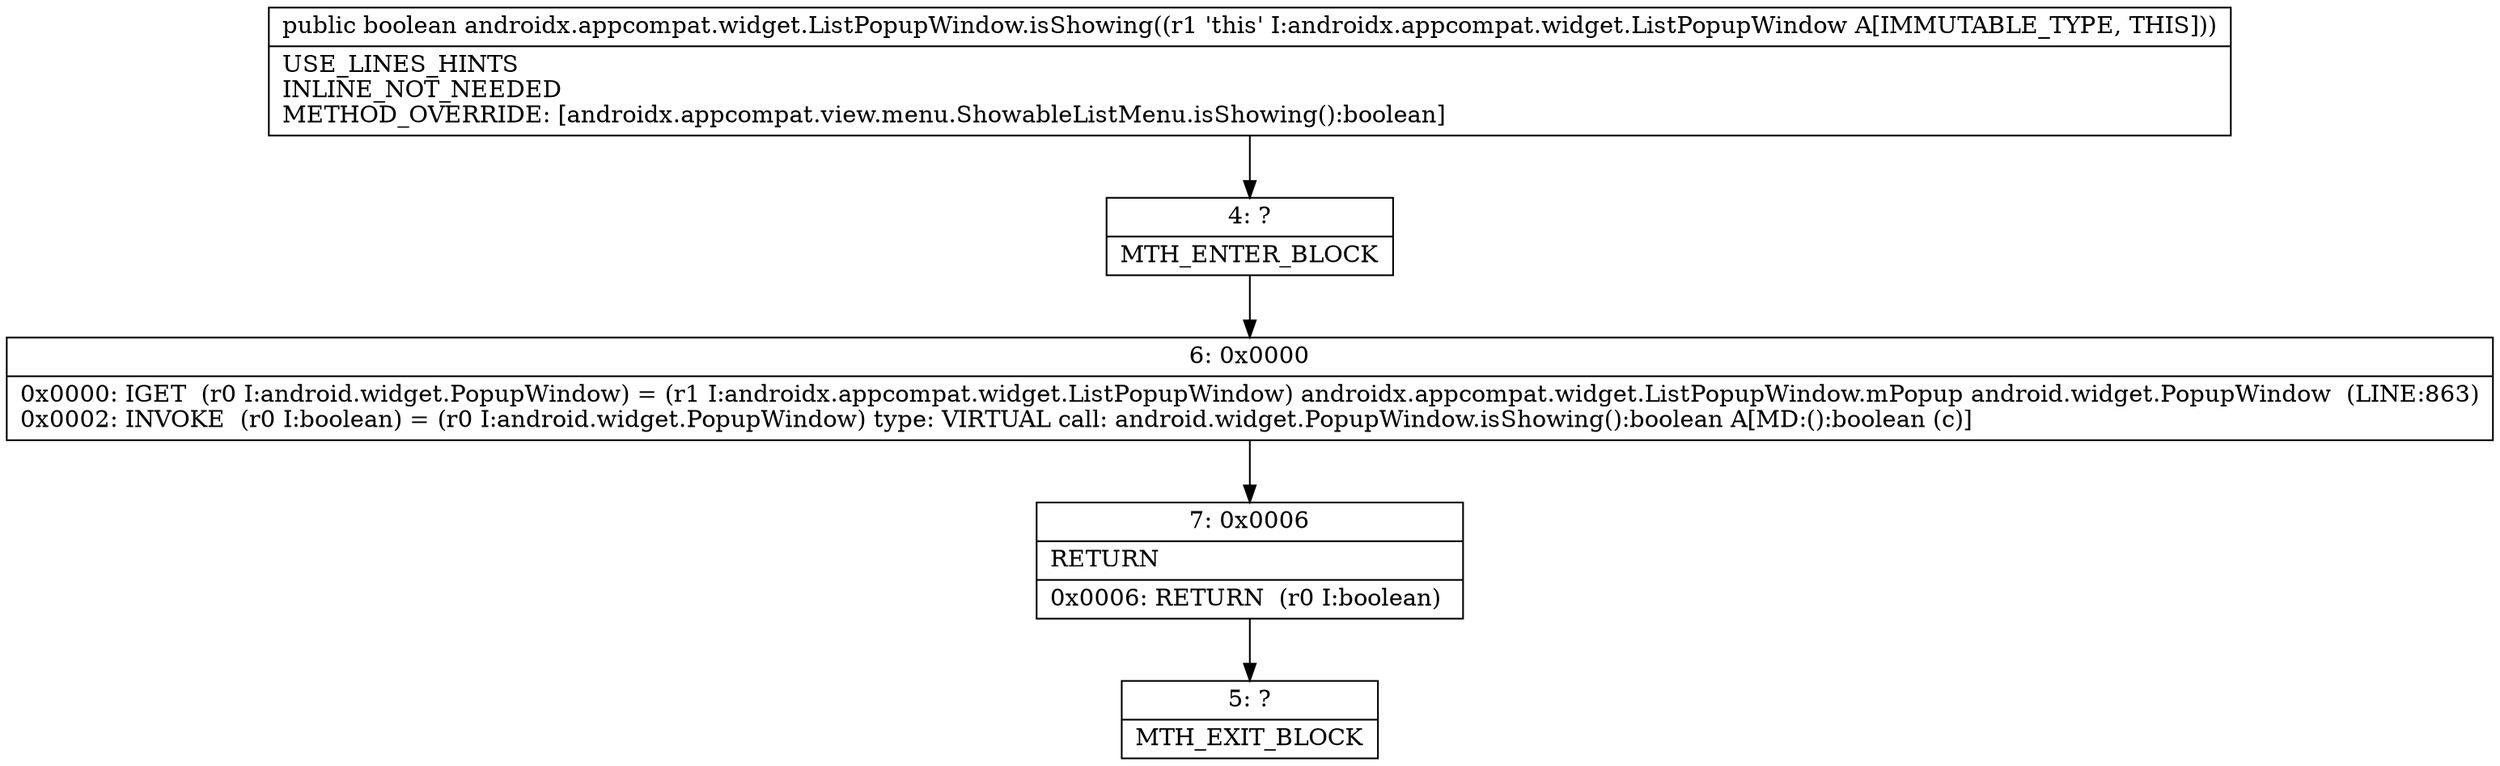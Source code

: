 digraph "CFG forandroidx.appcompat.widget.ListPopupWindow.isShowing()Z" {
Node_4 [shape=record,label="{4\:\ ?|MTH_ENTER_BLOCK\l}"];
Node_6 [shape=record,label="{6\:\ 0x0000|0x0000: IGET  (r0 I:android.widget.PopupWindow) = (r1 I:androidx.appcompat.widget.ListPopupWindow) androidx.appcompat.widget.ListPopupWindow.mPopup android.widget.PopupWindow  (LINE:863)\l0x0002: INVOKE  (r0 I:boolean) = (r0 I:android.widget.PopupWindow) type: VIRTUAL call: android.widget.PopupWindow.isShowing():boolean A[MD:():boolean (c)]\l}"];
Node_7 [shape=record,label="{7\:\ 0x0006|RETURN\l|0x0006: RETURN  (r0 I:boolean) \l}"];
Node_5 [shape=record,label="{5\:\ ?|MTH_EXIT_BLOCK\l}"];
MethodNode[shape=record,label="{public boolean androidx.appcompat.widget.ListPopupWindow.isShowing((r1 'this' I:androidx.appcompat.widget.ListPopupWindow A[IMMUTABLE_TYPE, THIS]))  | USE_LINES_HINTS\lINLINE_NOT_NEEDED\lMETHOD_OVERRIDE: [androidx.appcompat.view.menu.ShowableListMenu.isShowing():boolean]\l}"];
MethodNode -> Node_4;Node_4 -> Node_6;
Node_6 -> Node_7;
Node_7 -> Node_5;
}

